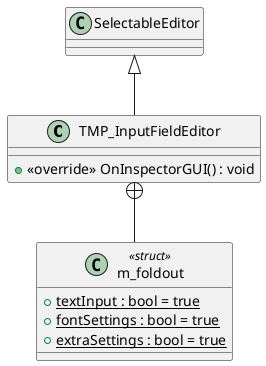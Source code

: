 @startuml
class TMP_InputFieldEditor {
    + <<override>> OnInspectorGUI() : void
}
class m_foldout <<struct>> {
    + {static} textInput : bool = true
    + {static} fontSettings : bool = true
    + {static} extraSettings : bool = true
}
SelectableEditor <|-- TMP_InputFieldEditor
TMP_InputFieldEditor +-- m_foldout
@enduml
